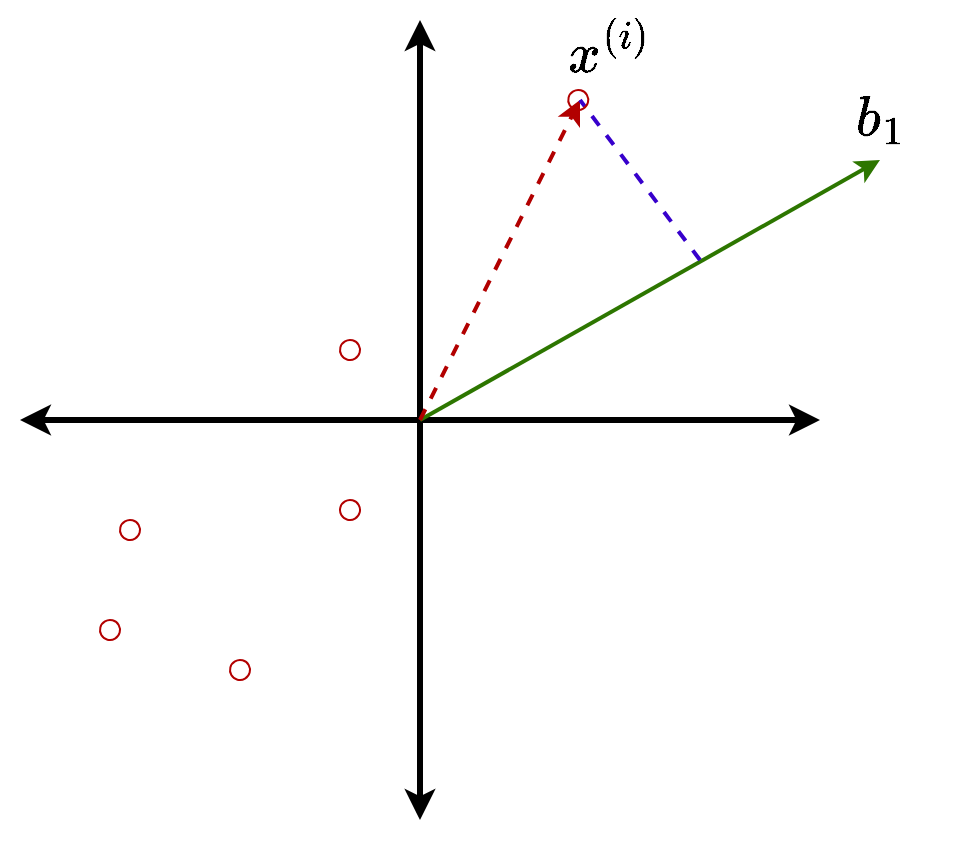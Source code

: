 <mxfile version="26.0.16">
  <diagram name="Page-1" id="R-Bk7HiEYPjcZSy-zCCp">
    <mxGraphModel dx="821" dy="531" grid="1" gridSize="10" guides="1" tooltips="1" connect="1" arrows="1" fold="1" page="1" pageScale="1" pageWidth="850" pageHeight="1100" math="1" shadow="0">
      <root>
        <mxCell id="0" />
        <mxCell id="1" parent="0" />
        <mxCell id="uWN1kHdDD6uzO15zqvKS-1" value="" style="endArrow=classic;startArrow=classic;html=1;rounded=0;strokeWidth=3;" edge="1" parent="1">
          <mxGeometry width="50" height="50" relative="1" as="geometry">
            <mxPoint x="360" y="520" as="sourcePoint" />
            <mxPoint x="360" y="120" as="targetPoint" />
          </mxGeometry>
        </mxCell>
        <mxCell id="uWN1kHdDD6uzO15zqvKS-2" value="" style="endArrow=classic;startArrow=classic;html=1;rounded=0;strokeWidth=3;" edge="1" parent="1">
          <mxGeometry width="50" height="50" relative="1" as="geometry">
            <mxPoint x="160" y="320" as="sourcePoint" />
            <mxPoint x="560" y="320" as="targetPoint" />
          </mxGeometry>
        </mxCell>
        <mxCell id="uWN1kHdDD6uzO15zqvKS-4" value="" style="endArrow=classic;startArrow=none;html=1;rounded=0;startFill=0;fillColor=#60a917;strokeColor=#2D7600;strokeWidth=2;" edge="1" parent="1">
          <mxGeometry width="50" height="50" relative="1" as="geometry">
            <mxPoint x="360" y="320" as="sourcePoint" />
            <mxPoint x="590" y="190" as="targetPoint" />
          </mxGeometry>
        </mxCell>
        <mxCell id="uWN1kHdDD6uzO15zqvKS-5" value="" style="endArrow=classic;dashed=1;html=1;rounded=0;endFill=1;fillColor=#e51400;strokeColor=#B20000;strokeWidth=2;" edge="1" parent="1">
          <mxGeometry width="50" height="50" relative="1" as="geometry">
            <mxPoint x="360" y="320" as="sourcePoint" />
            <mxPoint x="440" y="160" as="targetPoint" />
          </mxGeometry>
        </mxCell>
        <mxCell id="uWN1kHdDD6uzO15zqvKS-6" value="" style="endArrow=none;dashed=1;html=1;rounded=0;fillColor=#6a00ff;strokeColor=#3700CC;strokeWidth=2;" edge="1" parent="1">
          <mxGeometry width="50" height="50" relative="1" as="geometry">
            <mxPoint x="500" y="240" as="sourcePoint" />
            <mxPoint x="440" y="160" as="targetPoint" />
          </mxGeometry>
        </mxCell>
        <mxCell id="uWN1kHdDD6uzO15zqvKS-7" value="" style="ellipse;whiteSpace=wrap;html=1;aspect=fixed;fillColor=none;rotation=-165;fontColor=#ffffff;strokeColor=#B20000;" vertex="1" parent="1">
          <mxGeometry x="434.13" y="155" width="10" height="10" as="geometry" />
        </mxCell>
        <mxCell id="uWN1kHdDD6uzO15zqvKS-9" value="" style="ellipse;whiteSpace=wrap;html=1;aspect=fixed;fillColor=none;rotation=-165;fontColor=#ffffff;strokeColor=#B20000;" vertex="1" parent="1">
          <mxGeometry x="320" y="280" width="10" height="10" as="geometry" />
        </mxCell>
        <mxCell id="uWN1kHdDD6uzO15zqvKS-10" value="" style="ellipse;whiteSpace=wrap;html=1;aspect=fixed;fillColor=none;rotation=-165;fontColor=#ffffff;strokeColor=#B20000;" vertex="1" parent="1">
          <mxGeometry x="320" y="360" width="10" height="10" as="geometry" />
        </mxCell>
        <mxCell id="uWN1kHdDD6uzO15zqvKS-11" value="" style="ellipse;whiteSpace=wrap;html=1;aspect=fixed;fillColor=none;rotation=-165;fontColor=#ffffff;strokeColor=#B20000;" vertex="1" parent="1">
          <mxGeometry x="210" y="370" width="10" height="10" as="geometry" />
        </mxCell>
        <mxCell id="uWN1kHdDD6uzO15zqvKS-12" value="" style="ellipse;whiteSpace=wrap;html=1;aspect=fixed;fillColor=none;rotation=-165;fontColor=#ffffff;strokeColor=#B20000;" vertex="1" parent="1">
          <mxGeometry x="200" y="420" width="10" height="10" as="geometry" />
        </mxCell>
        <mxCell id="uWN1kHdDD6uzO15zqvKS-13" value="" style="ellipse;whiteSpace=wrap;html=1;aspect=fixed;fillColor=none;rotation=-165;fontColor=#ffffff;strokeColor=#B20000;" vertex="1" parent="1">
          <mxGeometry x="265" y="440" width="10" height="10" as="geometry" />
        </mxCell>
        <mxCell id="uWN1kHdDD6uzO15zqvKS-16" value="&lt;font style=&quot;font-size: 24px;&quot;&gt;$$x^{(i)}$$&lt;/font&gt;" style="text;html=1;align=center;verticalAlign=middle;whiteSpace=wrap;rounded=0;" vertex="1" parent="1">
          <mxGeometry x="425" y="120" width="60" height="30" as="geometry" />
        </mxCell>
        <mxCell id="uWN1kHdDD6uzO15zqvKS-17" value="&lt;font style=&quot;font-size: 24px;&quot;&gt;$$b_1$$&lt;/font&gt;" style="text;html=1;align=center;verticalAlign=middle;whiteSpace=wrap;rounded=0;" vertex="1" parent="1">
          <mxGeometry x="560" y="155" width="60" height="30" as="geometry" />
        </mxCell>
      </root>
    </mxGraphModel>
  </diagram>
</mxfile>
